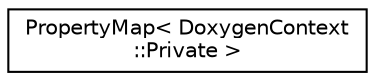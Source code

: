 digraph "Graphical Class Hierarchy"
{
 // LATEX_PDF_SIZE
  edge [fontname="Helvetica",fontsize="10",labelfontname="Helvetica",labelfontsize="10"];
  node [fontname="Helvetica",fontsize="10",shape=record];
  rankdir="LR";
  Node0 [label="PropertyMap\< DoxygenContext\l::Private \>",height=0.2,width=0.4,color="black", fillcolor="white", style="filled",URL="$classPropertyMap.html",tooltip=" "];
}
